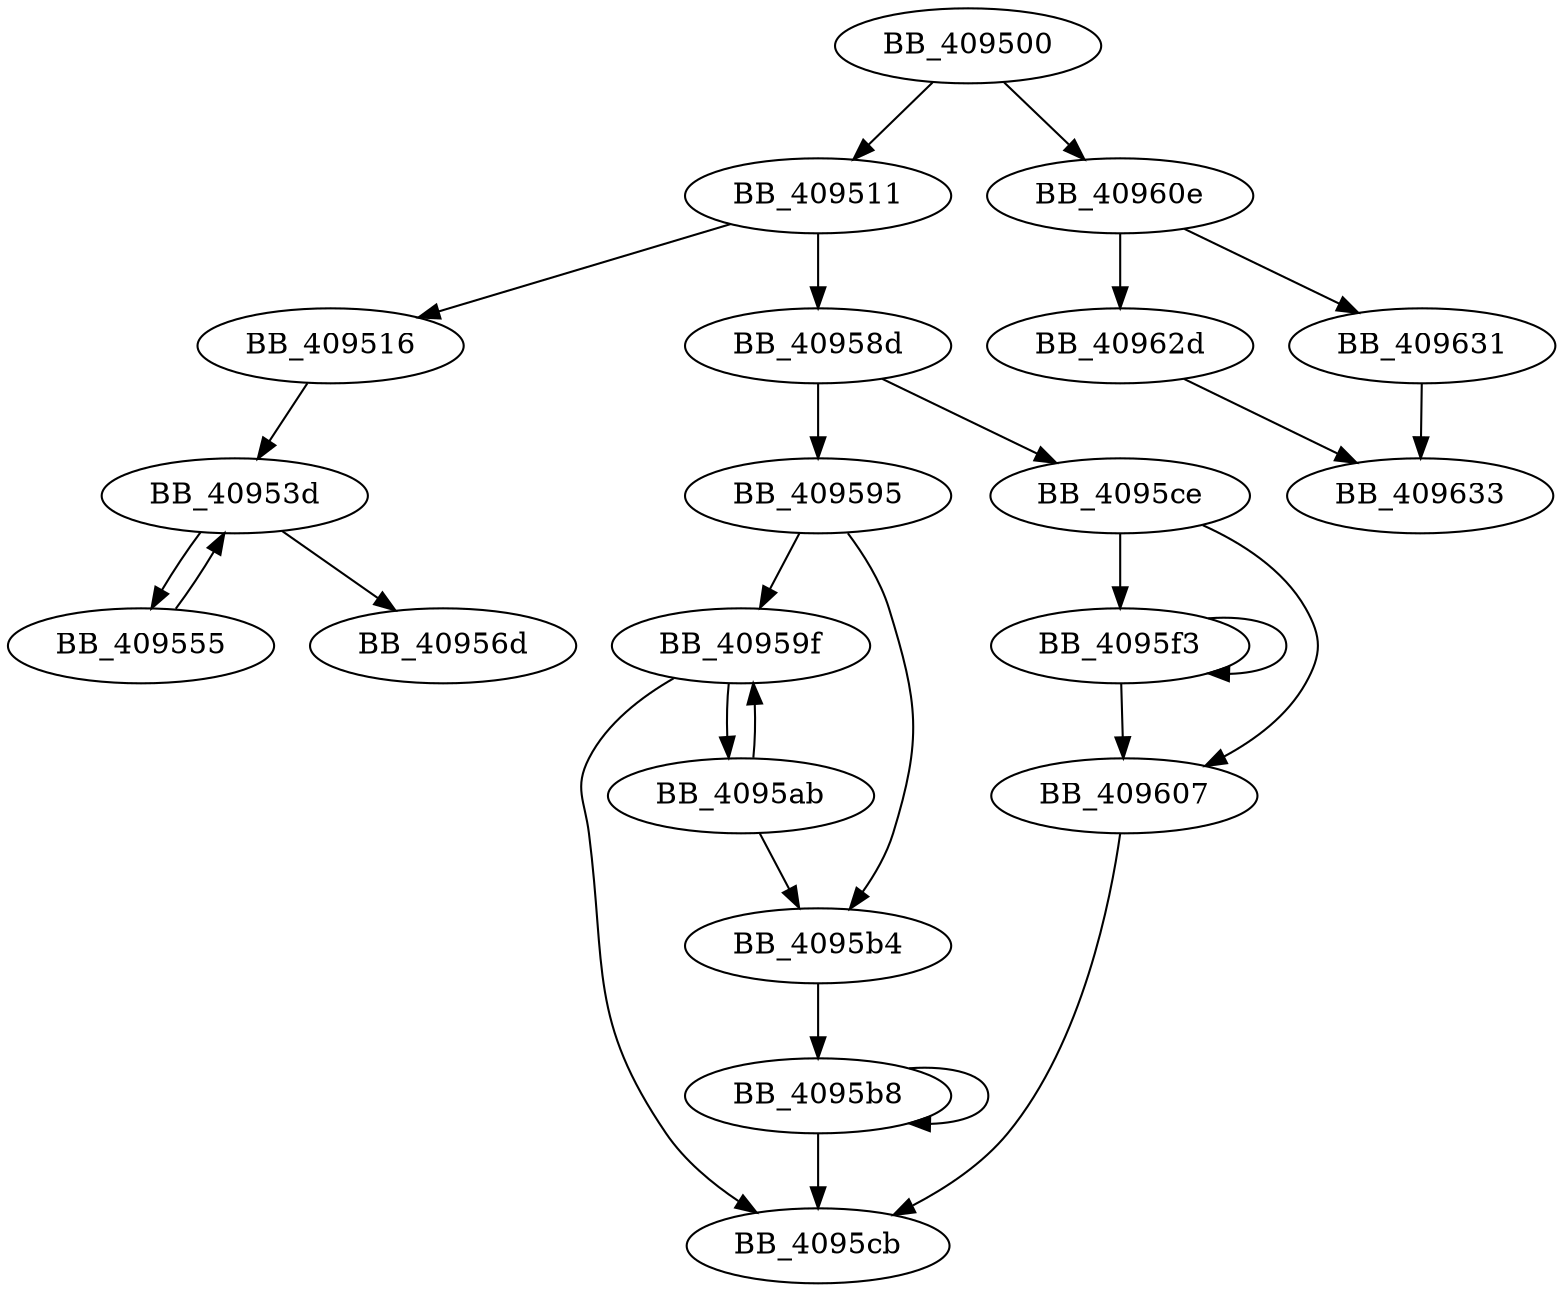 DiGraph _strrchr{
BB_409500->BB_409511
BB_409500->BB_40960e
BB_409511->BB_409516
BB_409511->BB_40958d
BB_409516->BB_40953d
BB_40953d->BB_409555
BB_40953d->BB_40956d
BB_409555->BB_40953d
BB_40958d->BB_409595
BB_40958d->BB_4095ce
BB_409595->BB_40959f
BB_409595->BB_4095b4
BB_40959f->BB_4095ab
BB_40959f->BB_4095cb
BB_4095ab->BB_40959f
BB_4095ab->BB_4095b4
BB_4095b4->BB_4095b8
BB_4095b8->BB_4095b8
BB_4095b8->BB_4095cb
BB_4095ce->BB_4095f3
BB_4095ce->BB_409607
BB_4095f3->BB_4095f3
BB_4095f3->BB_409607
BB_409607->BB_4095cb
BB_40960e->BB_40962d
BB_40960e->BB_409631
BB_40962d->BB_409633
BB_409631->BB_409633
}
